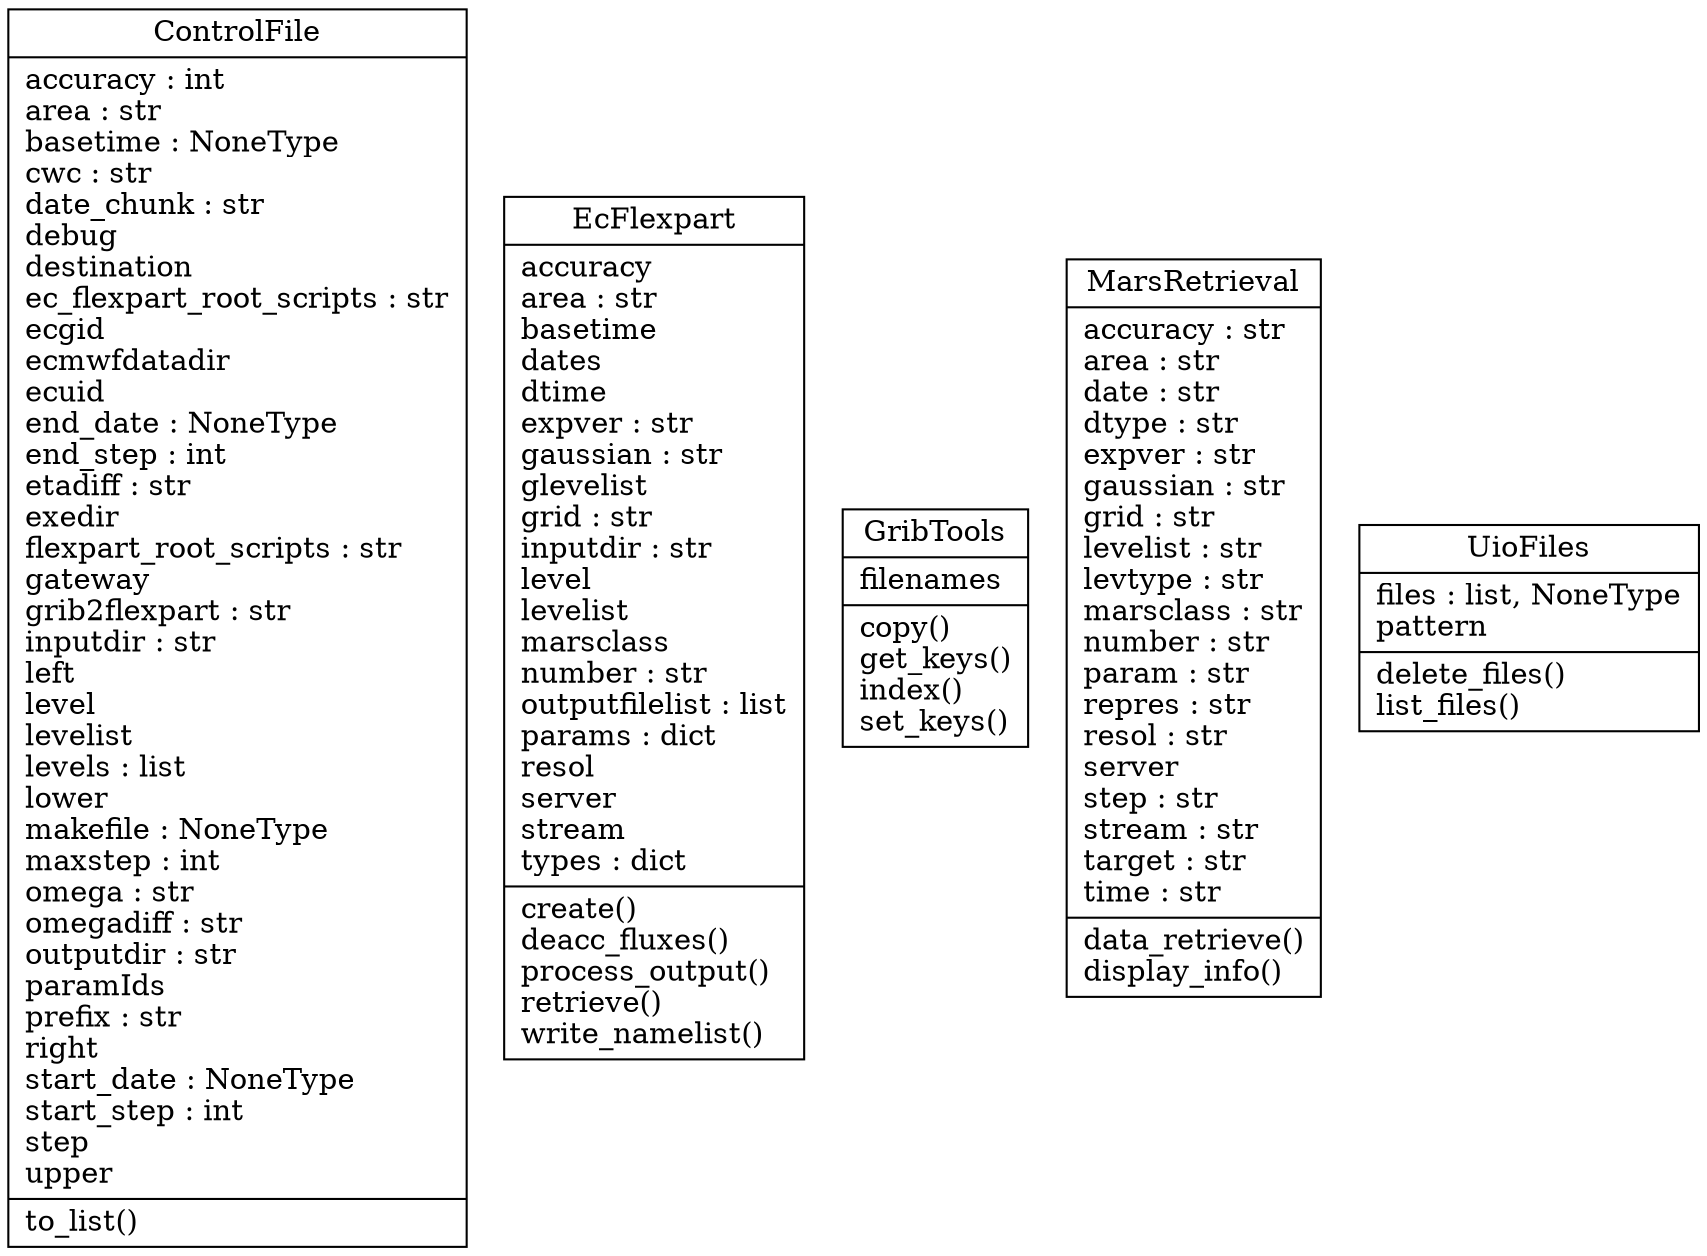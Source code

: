 digraph "classes" {
charset="utf-8"
rankdir=BT
"0" [label="{ControlFile|accuracy : int\larea : str\lbasetime : NoneType\lcwc : str\ldate_chunk : str\ldebug\ldestination\lec_flexpart_root_scripts : str\lecgid\lecmwfdatadir\lecuid\lend_date : NoneType\lend_step : int\letadiff : str\lexedir\lflexpart_root_scripts : str\lgateway\lgrib2flexpart : str\linputdir : str\lleft\llevel\llevelist\llevels : list\llower\lmakefile : NoneType\lmaxstep : int\lomega : str\lomegadiff : str\loutputdir : str\lparamIds\lprefix : str\lright\lstart_date : NoneType\lstart_step : int\lstep\lupper\l|to_list()\l}", shape="record"];
"1" [label="{EcFlexpart|accuracy\larea : str\lbasetime\ldates\ldtime\lexpver : str\lgaussian : str\lglevelist\lgrid : str\linputdir : str\llevel\llevelist\lmarsclass\lnumber : str\loutputfilelist : list\lparams : dict\lresol\lserver\lstream\ltypes : dict\l|create()\ldeacc_fluxes()\lprocess_output()\lretrieve()\lwrite_namelist()\l}", shape="record"];
"2" [label="{GribTools|filenames\l|copy()\lget_keys()\lindex()\lset_keys()\l}", shape="record"];
"3" [label="{MarsRetrieval|accuracy : str\larea : str\ldate : str\ldtype : str\lexpver : str\lgaussian : str\lgrid : str\llevelist : str\llevtype : str\lmarsclass : str\lnumber : str\lparam : str\lrepres : str\lresol : str\lserver\lstep : str\lstream : str\ltarget : str\ltime : str\l|data_retrieve()\ldisplay_info()\l}", shape="record"];
"4" [label="{UioFiles|files : list, NoneType\lpattern\l|delete_files()\llist_files()\l}", shape="record"];
}
